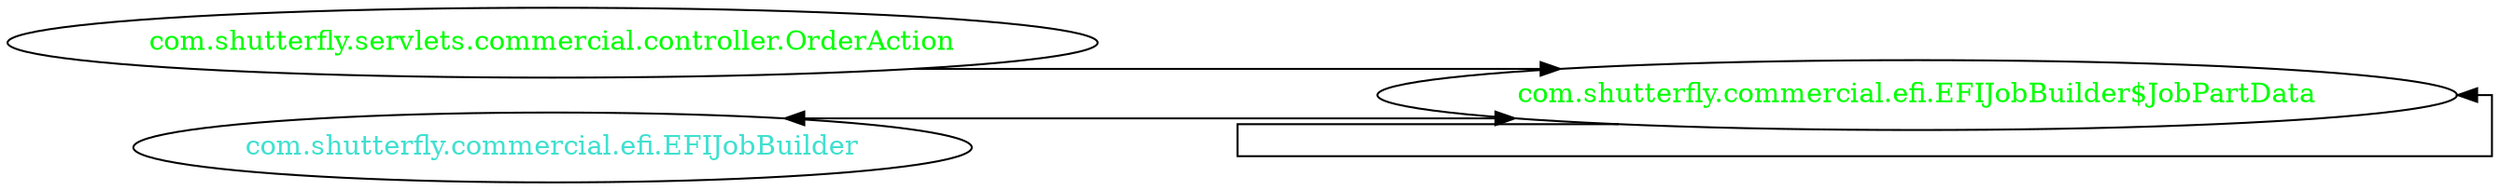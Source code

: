 digraph dependencyGraph {
 concentrate=true;
 ranksep="2.0";
 rankdir="LR"; 
 splines="ortho";
"com.shutterfly.commercial.efi.EFIJobBuilder$JobPartData" [fontcolor="red"];
"com.shutterfly.commercial.efi.EFIJobBuilder$JobPartData" [ fontcolor="green" ];
"com.shutterfly.commercial.efi.EFIJobBuilder$JobPartData"->"com.shutterfly.commercial.efi.EFIJobBuilder$JobPartData";
"com.shutterfly.servlets.commercial.controller.OrderAction" [ fontcolor="green" ];
"com.shutterfly.servlets.commercial.controller.OrderAction"->"com.shutterfly.commercial.efi.EFIJobBuilder$JobPartData";
"com.shutterfly.commercial.efi.EFIJobBuilder" [ fontcolor="turquoise" ];
"com.shutterfly.commercial.efi.EFIJobBuilder"->"com.shutterfly.commercial.efi.EFIJobBuilder$JobPartData" [dir=both];
}
